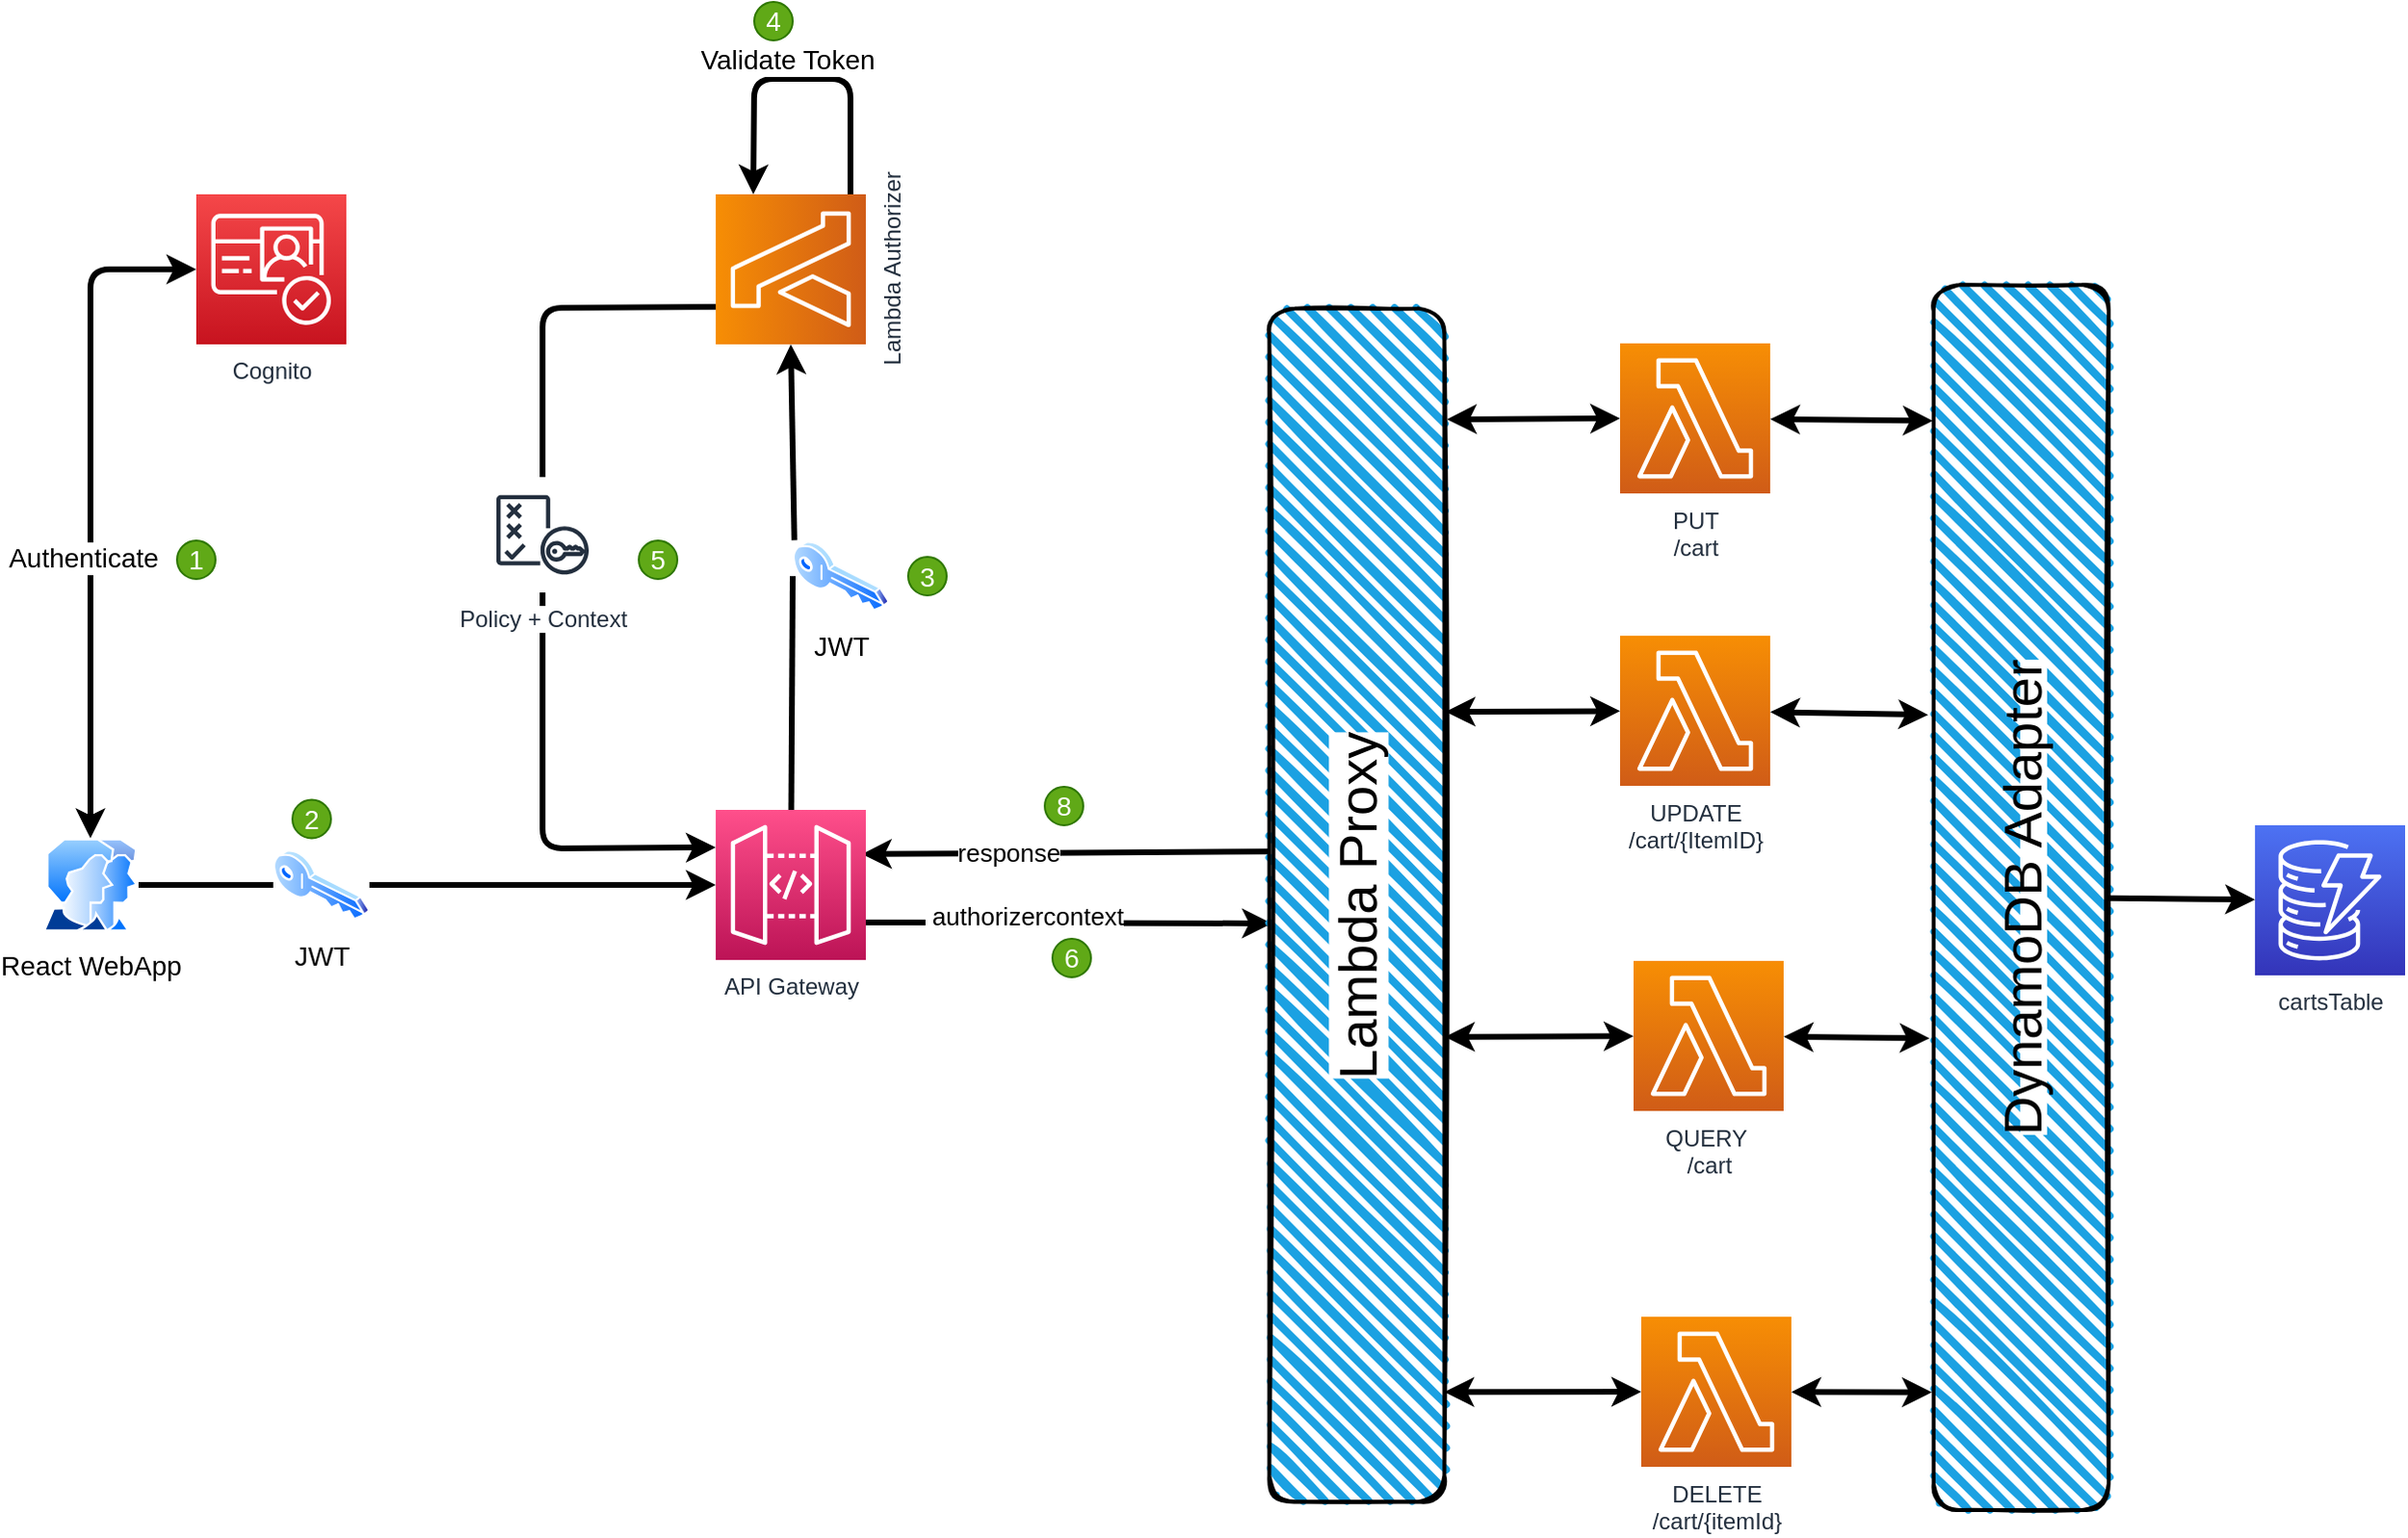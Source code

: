 <mxfile>
    <diagram id="1VAyFFP0JtMyp60UE6oi" name="Page-1">
        <mxGraphModel dx="2992" dy="993" grid="1" gridSize="10" guides="1" tooltips="1" connect="1" arrows="1" fold="1" page="1" pageScale="1" pageWidth="827" pageHeight="1169" background="#ffffff" math="0" shadow="0">
            <root>
                <mxCell id="0"/>
                <mxCell id="1" parent="0"/>
                <mxCell id="110" style="edgeStyle=none;html=1;entryX=0;entryY=0.5;entryDx=0;entryDy=0;entryPerimeter=0;fontSize=14;fontColor=#000000;endArrow=classic;endFill=1;strokeWidth=3;startArrow=none;exitX=0.017;exitY=-0.005;exitDx=0;exitDy=0;exitPerimeter=0;strokeColor=#000000;" parent="1" source="122" target="98" edge="1">
                    <mxGeometry relative="1" as="geometry"/>
                </mxCell>
                <mxCell id="157" style="edgeStyle=none;html=1;fontSize=28;fontColor=#000000;strokeColor=#000000;strokeWidth=3;exitX=1;exitY=0.75;exitDx=0;exitDy=0;exitPerimeter=0;" edge="1" parent="1" source="92">
                    <mxGeometry relative="1" as="geometry">
                        <mxPoint x="549" y="1029" as="targetPoint"/>
                    </mxGeometry>
                </mxCell>
                <mxCell id="162" value="&lt;span style=&quot;background-color: rgb(255 , 255 , 255)&quot;&gt;&amp;nbsp;authorizercontext&lt;/span&gt;" style="edgeLabel;html=1;align=center;verticalAlign=middle;resizable=0;points=[];fontSize=13;fontColor=#000000;" vertex="1" connectable="0" parent="157">
                    <mxGeometry x="-0.41" y="3" relative="1" as="geometry">
                        <mxPoint x="20" y="-1" as="offset"/>
                    </mxGeometry>
                </mxCell>
                <mxCell id="158" style="edgeStyle=none;html=1;entryX=0.545;entryY=1.006;entryDx=0;entryDy=0;fontSize=28;fontColor=#000000;strokeColor=#000000;strokeWidth=3;entryPerimeter=0;startArrow=classic;startFill=1;endArrow=none;endFill=0;" edge="1" parent="1" target="155">
                    <mxGeometry relative="1" as="geometry">
                        <mxPoint x="336" y="993" as="sourcePoint"/>
                    </mxGeometry>
                </mxCell>
                <mxCell id="163" value="&lt;span style=&quot;background-color: rgb(255 , 255 , 255)&quot;&gt;response&lt;/span&gt;" style="edgeLabel;html=1;align=center;verticalAlign=middle;resizable=0;points=[];fontSize=13;fontColor=#000000;" vertex="1" connectable="0" parent="158">
                    <mxGeometry x="-0.425" relative="1" as="geometry">
                        <mxPoint x="15" y="-1" as="offset"/>
                    </mxGeometry>
                </mxCell>
                <mxCell id="92" value="&lt;span style=&quot;background-color: rgb(255 , 255 , 255)&quot;&gt;API Gateway&lt;/span&gt;" style="sketch=0;points=[[0,0,0],[0.25,0,0],[0.5,0,0],[0.75,0,0],[1,0,0],[0,1,0],[0.25,1,0],[0.5,1,0],[0.75,1,0],[1,1,0],[0,0.25,0],[0,0.5,0],[0,0.75,0],[1,0.25,0],[1,0.5,0],[1,0.75,0]];outlineConnect=0;fontColor=#232F3E;gradientColor=#FF4F8B;gradientDirection=north;fillColor=#BC1356;strokeColor=#ffffff;dashed=0;verticalLabelPosition=bottom;verticalAlign=top;align=center;html=1;fontSize=12;fontStyle=0;aspect=fixed;shape=mxgraph.aws4.resourceIcon;resIcon=mxgraph.aws4.api_gateway;labelBackgroundColor=none;" parent="1" vertex="1">
                    <mxGeometry x="260" y="970" width="78" height="78" as="geometry"/>
                </mxCell>
                <mxCell id="94" value="cartsTable&lt;br&gt;" style="sketch=0;points=[[0,0,0],[0.25,0,0],[0.5,0,0],[0.75,0,0],[1,0,0],[0,1,0],[0.25,1,0],[0.5,1,0],[0.75,1,0],[1,1,0],[0,0.25,0],[0,0.5,0],[0,0.75,0],[1,0.25,0],[1,0.5,0],[1,0.75,0]];outlineConnect=0;fontColor=#232F3E;gradientColor=#4D72F3;gradientDirection=north;fillColor=#3334B9;strokeColor=#ffffff;dashed=0;verticalLabelPosition=bottom;verticalAlign=top;align=center;html=1;fontSize=12;fontStyle=0;aspect=fixed;shape=mxgraph.aws4.resourceIcon;resIcon=mxgraph.aws4.dynamodb;labelBackgroundColor=#FFFFFF;" parent="1" vertex="1">
                    <mxGeometry x="1060" y="978" width="78" height="78" as="geometry"/>
                </mxCell>
                <mxCell id="168" style="edgeStyle=none;html=1;entryX=0.662;entryY=-0.007;entryDx=0;entryDy=0;entryPerimeter=0;fontSize=13;fontColor=#000000;startArrow=classic;startFill=1;endArrow=classic;endFill=1;strokeColor=#000000;strokeWidth=3;" edge="1" parent="1" source="97" target="155">
                    <mxGeometry relative="1" as="geometry"/>
                </mxCell>
                <mxCell id="169" style="edgeStyle=none;html=1;fontSize=13;fontColor=#000000;startArrow=classic;startFill=1;endArrow=classic;endFill=1;strokeColor=#000000;strokeWidth=3;entryX=0.649;entryY=1.031;entryDx=0;entryDy=0;entryPerimeter=0;" edge="1" parent="1" source="97" target="152">
                    <mxGeometry relative="1" as="geometry">
                        <mxPoint x="856" y="953.5" as="targetPoint"/>
                    </mxGeometry>
                </mxCell>
                <mxCell id="97" value="UPDATE&lt;br&gt;/cart/{ItemID}" style="sketch=0;points=[[0,0,0],[0.25,0,0],[0.5,0,0],[0.75,0,0],[1,0,0],[0,1,0],[0.25,1,0],[0.5,1,0],[0.75,1,0],[1,1,0],[0,0.25,0],[0,0.5,0],[0,0.75,0],[1,0.25,0],[1,0.5,0],[1,0.75,0]];outlineConnect=0;fontColor=#232F3E;gradientColor=#F78E04;gradientDirection=north;fillColor=#D05C17;strokeColor=#ffffff;dashed=0;verticalLabelPosition=bottom;verticalAlign=top;align=center;html=1;fontSize=12;fontStyle=0;aspect=fixed;shape=mxgraph.aws4.resourceIcon;resIcon=mxgraph.aws4.lambda;labelBackgroundColor=#FFFFFF;" parent="1" vertex="1">
                    <mxGeometry x="730" y="879.5" width="78" height="78" as="geometry"/>
                </mxCell>
                <mxCell id="111" style="edgeStyle=none;html=1;fontSize=14;fontColor=#000000;endArrow=classic;endFill=1;strokeWidth=3;entryX=1;entryY=0.25;entryDx=0;entryDy=0;entryPerimeter=0;strokeColor=#000000;" parent="1" target="98" edge="1">
                    <mxGeometry relative="1" as="geometry">
                        <mxPoint x="220" y="700" as="targetPoint"/>
                        <mxPoint x="330" y="650" as="sourcePoint"/>
                        <Array as="points">
                            <mxPoint x="330" y="590"/>
                            <mxPoint x="310" y="590"/>
                            <mxPoint x="280" y="590"/>
                        </Array>
                    </mxGeometry>
                </mxCell>
                <mxCell id="113" value="&lt;span style=&quot;background-color: rgb(255 , 255 , 255)&quot;&gt;&lt;font color=&quot;#000000&quot;&gt;Validate Token&lt;/font&gt;&lt;/span&gt;" style="edgeLabel;html=1;align=center;verticalAlign=middle;resizable=0;points=[];fontSize=14;fontColor=#FFFFFF;" parent="111" vertex="1" connectable="0">
                    <mxGeometry x="-0.146" y="-1" relative="1" as="geometry">
                        <mxPoint x="-21" y="-9" as="offset"/>
                    </mxGeometry>
                </mxCell>
                <mxCell id="116" style="edgeStyle=none;html=1;entryX=0;entryY=0.25;entryDx=0;entryDy=0;entryPerimeter=0;fontSize=14;fontColor=#FFFFFF;endArrow=classic;endFill=1;strokeWidth=3;strokeColor=#000000;exitX=0.25;exitY=0;exitDx=0;exitDy=0;exitPerimeter=0;" parent="1" source="98" target="92" edge="1">
                    <mxGeometry relative="1" as="geometry">
                        <Array as="points">
                            <mxPoint x="170" y="709"/>
                            <mxPoint x="170" y="990"/>
                        </Array>
                    </mxGeometry>
                </mxCell>
                <mxCell id="98" value="Lambda Authorizer" style="sketch=0;points=[[0,0,0],[0.25,0,0],[0.5,0,0],[0.75,0,0],[1,0,0],[0,1,0],[0.25,1,0],[0.5,1,0],[0.75,1,0],[1,1,0],[0,0.25,0],[0,0.5,0],[0,0.75,0],[1,0.25,0],[1,0.5,0],[1,0.75,0]];outlineConnect=0;fontColor=#232F3E;gradientColor=#F78E04;gradientDirection=north;fillColor=#D05C17;strokeColor=#ffffff;dashed=0;verticalLabelPosition=bottom;verticalAlign=top;align=center;html=1;fontSize=12;fontStyle=0;aspect=fixed;shape=mxgraph.aws4.resourceIcon;resIcon=mxgraph.aws4.lambda;labelBackgroundColor=#FFFFFF;rotation=-90;" parent="1" vertex="1">
                    <mxGeometry x="260" y="650" width="78" height="78" as="geometry"/>
                </mxCell>
                <mxCell id="106" style="edgeStyle=none;html=1;entryX=0;entryY=0.5;entryDx=0;entryDy=0;entryPerimeter=0;fontSize=14;fontColor=#000000;endArrow=classic;endFill=1;strokeWidth=3;startArrow=none;strokeColor=#000000;" parent="1" source="107" target="92" edge="1">
                    <mxGeometry relative="1" as="geometry"/>
                </mxCell>
                <mxCell id="100" value="React WebApp" style="aspect=fixed;perimeter=ellipsePerimeter;html=1;align=center;shadow=0;dashed=0;spacingTop=3;image;image=img/lib/active_directory/user_accounts.svg;labelBackgroundColor=#FFFFFF;fontSize=14;fontColor=#000000;strokeWidth=1;" parent="1" vertex="1">
                    <mxGeometry x="-90" y="984.75" width="50" height="48.5" as="geometry"/>
                </mxCell>
                <mxCell id="105" style="edgeStyle=none;html=1;entryX=0;entryY=0.5;entryDx=0;entryDy=0;entryPerimeter=0;fontSize=14;fontColor=#000000;strokeWidth=3;strokeColor=#000000;exitX=0.5;exitY=0;exitDx=0;exitDy=0;startArrow=classic;startFill=1;" parent="1" source="100" target="136" edge="1">
                    <mxGeometry relative="1" as="geometry">
                        <mxPoint x="-65" y="980" as="sourcePoint"/>
                        <mxPoint x="-20" y="689" as="targetPoint"/>
                        <Array as="points">
                            <mxPoint x="-65" y="689"/>
                        </Array>
                    </mxGeometry>
                </mxCell>
                <mxCell id="137" value="Authenticate" style="edgeLabel;html=1;align=center;verticalAlign=middle;resizable=0;points=[];fontSize=14;fontColor=#000000;labelBackgroundColor=#FFFFFF;" parent="105" vertex="1" connectable="0">
                    <mxGeometry x="-0.168" y="4" relative="1" as="geometry">
                        <mxPoint as="offset"/>
                    </mxGeometry>
                </mxCell>
                <mxCell id="107" value="JWT" style="aspect=fixed;perimeter=ellipsePerimeter;html=1;align=center;shadow=0;dashed=0;spacingTop=3;image;image=img/lib/active_directory/key.svg;labelBackgroundColor=#FFFFFF;fontSize=14;fontColor=#000000;strokeWidth=1;" parent="1" vertex="1">
                    <mxGeometry x="30" y="990.5" width="50" height="37" as="geometry"/>
                </mxCell>
                <mxCell id="108" value="" style="edgeStyle=none;html=1;entryX=0;entryY=0.5;entryDx=0;entryDy=0;entryPerimeter=0;fontSize=14;fontColor=#000000;endArrow=none;endFill=1;strokeWidth=3;strokeColor=#000000;" parent="1" source="100" target="107" edge="1">
                    <mxGeometry relative="1" as="geometry">
                        <mxPoint x="-40.002" y="1009.275" as="sourcePoint"/>
                        <mxPoint x="150" y="1009.0" as="targetPoint"/>
                    </mxGeometry>
                </mxCell>
                <mxCell id="122" value="JWT" style="aspect=fixed;perimeter=ellipsePerimeter;html=1;align=center;shadow=0;dashed=0;spacingTop=3;image;image=img/lib/active_directory/key.svg;labelBackgroundColor=#FFFFFF;fontSize=14;fontColor=#000000;strokeWidth=1;" parent="1" vertex="1">
                    <mxGeometry x="300" y="830" width="50" height="37" as="geometry"/>
                </mxCell>
                <mxCell id="123" value="" style="edgeStyle=none;html=1;entryX=0;entryY=0.5;entryDx=0;entryDy=0;entryPerimeter=0;fontSize=14;fontColor=#000000;endArrow=none;endFill=1;strokeWidth=3;strokeColor=#000000;" parent="1" source="92" target="122" edge="1">
                    <mxGeometry relative="1" as="geometry">
                        <mxPoint x="299" y="970" as="sourcePoint"/>
                        <mxPoint x="299" y="728" as="targetPoint"/>
                    </mxGeometry>
                </mxCell>
                <mxCell id="126" value="Policy + Context" style="sketch=0;outlineConnect=0;fontColor=#232F3E;gradientColor=none;strokeColor=#232F3E;fillColor=#ffffff;dashed=0;verticalLabelPosition=bottom;verticalAlign=top;align=center;html=1;fontSize=12;fontStyle=0;aspect=fixed;shape=mxgraph.aws4.resourceIcon;resIcon=mxgraph.aws4.policy;labelBackgroundColor=#FFFFFF;" parent="1" vertex="1">
                    <mxGeometry x="140" y="797" width="60" height="60" as="geometry"/>
                </mxCell>
                <mxCell id="135" value="&lt;font color=&quot;#ffffff&quot;&gt;1&lt;/font&gt;" style="ellipse;whiteSpace=wrap;html=1;aspect=fixed;labelBackgroundColor=none;fontSize=14;fontColor=#ffffff;strokeWidth=1;gradientDirection=east;fillColor=#60a917;strokeColor=#2D7600;" parent="1" vertex="1">
                    <mxGeometry x="-20" y="830" width="20" height="20" as="geometry"/>
                </mxCell>
                <mxCell id="136" value="Cognito" style="sketch=0;points=[[0,0,0],[0.25,0,0],[0.5,0,0],[0.75,0,0],[1,0,0],[0,1,0],[0.25,1,0],[0.5,1,0],[0.75,1,0],[1,1,0],[0,0.25,0],[0,0.5,0],[0,0.75,0],[1,0.25,0],[1,0.5,0],[1,0.75,0]];outlineConnect=0;fontColor=#232F3E;gradientColor=#F54749;gradientDirection=north;fillColor=#C7131F;strokeColor=#ffffff;dashed=0;verticalLabelPosition=bottom;verticalAlign=top;align=center;html=1;fontSize=12;fontStyle=0;aspect=fixed;shape=mxgraph.aws4.resourceIcon;resIcon=mxgraph.aws4.cognito;labelBackgroundColor=none;" parent="1" vertex="1">
                    <mxGeometry x="-10" y="650" width="78" height="78" as="geometry"/>
                </mxCell>
                <mxCell id="138" value="&lt;font color=&quot;#ffffff&quot;&gt;2&lt;/font&gt;" style="ellipse;whiteSpace=wrap;html=1;aspect=fixed;labelBackgroundColor=none;fontSize=14;fontColor=#ffffff;strokeWidth=1;gradientDirection=east;fillColor=#60a917;strokeColor=#2D7600;" parent="1" vertex="1">
                    <mxGeometry x="40" y="964.75" width="20" height="20" as="geometry"/>
                </mxCell>
                <mxCell id="139" value="&lt;font color=&quot;#ffffff&quot;&gt;3&lt;/font&gt;" style="ellipse;whiteSpace=wrap;html=1;aspect=fixed;labelBackgroundColor=none;fontSize=14;fontColor=#ffffff;strokeWidth=1;gradientDirection=east;fillColor=#60a917;strokeColor=#2D7600;" parent="1" vertex="1">
                    <mxGeometry x="360" y="838.5" width="20" height="20" as="geometry"/>
                </mxCell>
                <mxCell id="140" value="&lt;font color=&quot;#ffffff&quot;&gt;4&lt;/font&gt;" style="ellipse;whiteSpace=wrap;html=1;aspect=fixed;labelBackgroundColor=none;fontSize=14;fontColor=#ffffff;strokeWidth=1;gradientDirection=east;fillColor=#60a917;strokeColor=#2D7600;" parent="1" vertex="1">
                    <mxGeometry x="280" y="550" width="20" height="20" as="geometry"/>
                </mxCell>
                <mxCell id="141" value="&lt;font color=&quot;#ffffff&quot;&gt;5&lt;/font&gt;" style="ellipse;whiteSpace=wrap;html=1;aspect=fixed;labelBackgroundColor=none;fontSize=14;fontColor=#ffffff;strokeWidth=1;gradientDirection=east;fillColor=#60a917;strokeColor=#2D7600;" parent="1" vertex="1">
                    <mxGeometry x="220" y="830" width="20" height="20" as="geometry"/>
                </mxCell>
                <mxCell id="146" value="&lt;font color=&quot;#ffffff&quot;&gt;6&lt;/font&gt;" style="ellipse;whiteSpace=wrap;html=1;aspect=fixed;labelBackgroundColor=none;fontSize=14;fontColor=#ffffff;strokeWidth=1;gradientDirection=east;fillColor=#60a917;strokeColor=#2D7600;" parent="1" vertex="1">
                    <mxGeometry x="435" y="1037" width="20" height="20" as="geometry"/>
                </mxCell>
                <mxCell id="147" value="7" style="ellipse;whiteSpace=wrap;html=1;aspect=fixed;labelBackgroundColor=none;fontSize=14;fontColor=#ffffff;strokeWidth=1;gradientDirection=east;fillColor=#60a917;strokeColor=#2D7600;" parent="1" vertex="1">
                    <mxGeometry x="737" y="734.5" width="15" height="15" as="geometry"/>
                </mxCell>
                <mxCell id="148" value="8" style="ellipse;whiteSpace=wrap;html=1;aspect=fixed;labelBackgroundColor=none;fontSize=14;fontColor=#ffffff;strokeWidth=1;gradientDirection=east;fillColor=#60a917;strokeColor=#2D7600;" parent="1" vertex="1">
                    <mxGeometry x="431" y="958" width="20" height="20" as="geometry"/>
                </mxCell>
                <mxCell id="166" style="edgeStyle=none;html=1;fontSize=13;fontColor=#000000;startArrow=classic;startFill=1;endArrow=classic;endFill=1;strokeColor=#000000;strokeWidth=3;exitX=0;exitY=0.5;exitDx=0;exitDy=0;exitPerimeter=0;" edge="1" parent="1" source="149">
                    <mxGeometry relative="1" as="geometry">
                        <mxPoint x="680" y="760" as="sourcePoint"/>
                        <mxPoint x="640" y="767" as="targetPoint"/>
                    </mxGeometry>
                </mxCell>
                <mxCell id="167" style="edgeStyle=none;html=1;entryX=0.889;entryY=1.005;entryDx=0;entryDy=0;entryPerimeter=0;fontSize=13;fontColor=#000000;startArrow=classic;startFill=1;endArrow=classic;endFill=1;strokeColor=#000000;strokeWidth=3;" edge="1" parent="1" source="149" target="152">
                    <mxGeometry relative="1" as="geometry"/>
                </mxCell>
                <mxCell id="149" value="PUT&lt;br&gt;/cart" style="sketch=0;points=[[0,0,0],[0.25,0,0],[0.5,0,0],[0.75,0,0],[1,0,0],[0,1,0],[0.25,1,0],[0.5,1,0],[0.75,1,0],[1,1,0],[0,0.25,0],[0,0.5,0],[0,0.75,0],[1,0.25,0],[1,0.5,0],[1,0.75,0]];outlineConnect=0;fontColor=#232F3E;gradientColor=#F78E04;gradientDirection=north;fillColor=#D05C17;strokeColor=#ffffff;dashed=0;verticalLabelPosition=bottom;verticalAlign=top;align=center;html=1;fontSize=12;fontStyle=0;aspect=fixed;shape=mxgraph.aws4.resourceIcon;resIcon=mxgraph.aws4.lambda;labelBackgroundColor=#FFFFFF;" vertex="1" parent="1">
                    <mxGeometry x="730" y="727.5" width="78" height="78" as="geometry"/>
                </mxCell>
                <mxCell id="170" style="edgeStyle=none;html=1;fontSize=13;fontColor=#000000;startArrow=classic;startFill=1;endArrow=classic;endFill=1;strokeColor=#000000;strokeWidth=3;" edge="1" parent="1" source="150">
                    <mxGeometry relative="1" as="geometry">
                        <mxPoint x="639" y="1088" as="targetPoint"/>
                    </mxGeometry>
                </mxCell>
                <mxCell id="171" style="edgeStyle=none;html=1;entryX=0.385;entryY=1.023;entryDx=0;entryDy=0;entryPerimeter=0;fontSize=13;fontColor=#000000;startArrow=classic;startFill=1;endArrow=classic;endFill=1;strokeColor=#000000;strokeWidth=3;" edge="1" parent="1" source="150" target="152">
                    <mxGeometry relative="1" as="geometry"/>
                </mxCell>
                <mxCell id="150" value="QUERY&amp;nbsp;&lt;br&gt;/cart" style="sketch=0;points=[[0,0,0],[0.25,0,0],[0.5,0,0],[0.75,0,0],[1,0,0],[0,1,0],[0.25,1,0],[0.5,1,0],[0.75,1,0],[1,1,0],[0,0.25,0],[0,0.5,0],[0,0.75,0],[1,0.25,0],[1,0.5,0],[1,0.75,0]];outlineConnect=0;fontColor=#232F3E;gradientColor=#F78E04;gradientDirection=north;fillColor=#D05C17;strokeColor=#ffffff;dashed=0;verticalLabelPosition=bottom;verticalAlign=top;align=center;html=1;fontSize=12;fontStyle=0;aspect=fixed;shape=mxgraph.aws4.resourceIcon;resIcon=mxgraph.aws4.lambda;labelBackgroundColor=#FFFFFF;" vertex="1" parent="1">
                    <mxGeometry x="737" y="1048.5" width="78" height="78" as="geometry"/>
                </mxCell>
                <mxCell id="172" style="edgeStyle=none;html=1;fontSize=13;fontColor=#000000;startArrow=classic;startFill=1;endArrow=classic;endFill=1;strokeColor=#000000;strokeWidth=3;entryX=0.092;entryY=0;entryDx=0;entryDy=0;entryPerimeter=0;" edge="1" parent="1" source="151" target="155">
                    <mxGeometry relative="1" as="geometry">
                        <mxPoint x="640" y="1280" as="targetPoint"/>
                    </mxGeometry>
                </mxCell>
                <mxCell id="173" style="edgeStyle=none;html=1;fontSize=13;fontColor=#000000;startArrow=classic;startFill=1;endArrow=classic;endFill=1;strokeColor=#000000;strokeWidth=3;entryX=0.096;entryY=1.01;entryDx=0;entryDy=0;entryPerimeter=0;" edge="1" parent="1" source="151" target="152">
                    <mxGeometry relative="1" as="geometry">
                        <mxPoint x="852" y="1272.5" as="targetPoint"/>
                    </mxGeometry>
                </mxCell>
                <mxCell id="151" value="DELETE&lt;br&gt;/cart/{itemId}" style="sketch=0;points=[[0,0,0],[0.25,0,0],[0.5,0,0],[0.75,0,0],[1,0,0],[0,1,0],[0.25,1,0],[0.5,1,0],[0.75,1,0],[1,1,0],[0,0.25,0],[0,0.5,0],[0,0.75,0],[1,0.25,0],[1,0.5,0],[1,0.75,0]];outlineConnect=0;fontColor=#232F3E;gradientColor=#F78E04;gradientDirection=north;fillColor=#D05C17;strokeColor=#ffffff;dashed=0;verticalLabelPosition=bottom;verticalAlign=top;align=center;html=1;fontSize=12;fontStyle=0;aspect=fixed;shape=mxgraph.aws4.resourceIcon;resIcon=mxgraph.aws4.lambda;labelBackgroundColor=#FFFFFF;" vertex="1" parent="1">
                    <mxGeometry x="741" y="1233.5" width="78" height="78" as="geometry"/>
                </mxCell>
                <mxCell id="154" style="edgeStyle=none;html=1;fontSize=28;fontColor=#000000;strokeColor=#000000;strokeWidth=3;" edge="1" parent="1" source="152" target="94">
                    <mxGeometry relative="1" as="geometry"/>
                </mxCell>
                <mxCell id="152" value="&lt;font&gt;&lt;span style=&quot;background-color: rgb(255 , 255 , 255)&quot;&gt;&lt;font color=&quot;#000000&quot; style=&quot;font-size: 28px&quot;&gt;DynamoDB Adapter&lt;/font&gt;&lt;/span&gt;&lt;br&gt;&lt;/font&gt;" style="rounded=1;whiteSpace=wrap;html=1;strokeWidth=2;fillWeight=4;hachureGap=8;hachureAngle=45;fillColor=#1ba1e2;sketch=1;flipV=1;rotation=-90;" vertex="1" parent="1">
                    <mxGeometry x="620" y="970" width="636.88" height="91" as="geometry"/>
                </mxCell>
                <mxCell id="155" value="&lt;font&gt;&lt;font color=&quot;#000000&quot;&gt;&lt;span style=&quot;font-size: 28px ; background-color: rgb(255 , 255 , 255)&quot;&gt;Lambda Proxy&lt;/span&gt;&lt;/font&gt;&lt;br&gt;&lt;/font&gt;" style="rounded=1;whiteSpace=wrap;html=1;strokeWidth=2;fillWeight=4;hachureGap=8;hachureAngle=45;fillColor=#1ba1e2;sketch=1;flipV=1;rotation=-90;" vertex="1" parent="1">
                    <mxGeometry x="283" y="974" width="620.37" height="91" as="geometry"/>
                </mxCell>
            </root>
        </mxGraphModel>
    </diagram>
</mxfile>